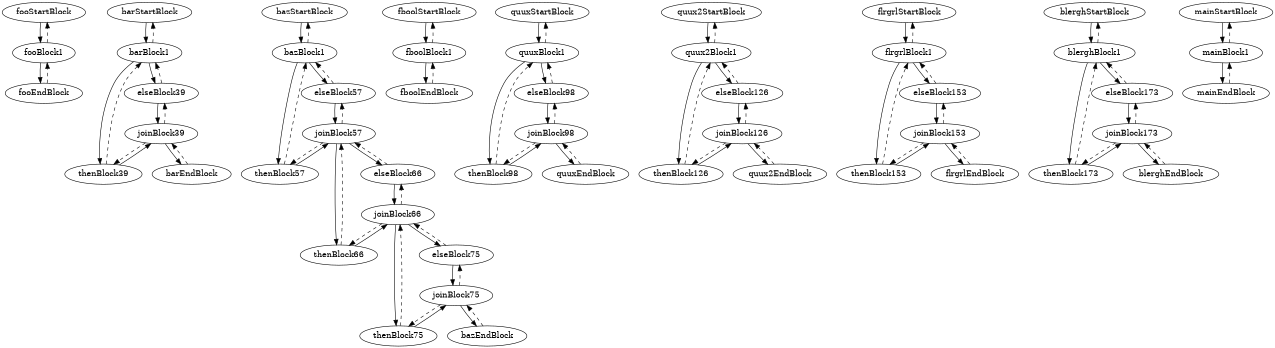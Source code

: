 digraph G {
size ="8.5,11";fooStartBlock -> fooBlock1
fooBlock1 -> fooEndBlock
fooBlock1 -> fooStartBlock [style=dashed]
fooEndBlock -> fooBlock1 [style=dashed]
barStartBlock -> barBlock1
barBlock1 -> thenBlock39
barBlock1 -> elseBlock39
barBlock1 -> barStartBlock [style=dashed]
thenBlock39 -> joinBlock39
thenBlock39 -> barBlock1 [style=dashed]
elseBlock39 -> joinBlock39
elseBlock39 -> barBlock1 [style=dashed]
joinBlock39 -> barEndBlock
joinBlock39 -> thenBlock39 [style=dashed]
joinBlock39 -> elseBlock39 [style=dashed]
barEndBlock -> joinBlock39 [style=dashed]
bazStartBlock -> bazBlock1
bazBlock1 -> thenBlock57
bazBlock1 -> elseBlock57
bazBlock1 -> bazStartBlock [style=dashed]
thenBlock57 -> joinBlock57
thenBlock57 -> bazBlock1 [style=dashed]
elseBlock57 -> joinBlock57
elseBlock57 -> bazBlock1 [style=dashed]
joinBlock57 -> thenBlock66
joinBlock57 -> elseBlock66
joinBlock57 -> thenBlock57 [style=dashed]
joinBlock57 -> elseBlock57 [style=dashed]
thenBlock66 -> joinBlock66
thenBlock66 -> joinBlock57 [style=dashed]
elseBlock66 -> joinBlock66
elseBlock66 -> joinBlock57 [style=dashed]
joinBlock66 -> thenBlock75
joinBlock66 -> elseBlock75
joinBlock66 -> thenBlock66 [style=dashed]
joinBlock66 -> elseBlock66 [style=dashed]
thenBlock75 -> joinBlock75
thenBlock75 -> joinBlock66 [style=dashed]
elseBlock75 -> joinBlock75
elseBlock75 -> joinBlock66 [style=dashed]
joinBlock75 -> bazEndBlock
joinBlock75 -> thenBlock75 [style=dashed]
joinBlock75 -> elseBlock75 [style=dashed]
bazEndBlock -> joinBlock75 [style=dashed]
fboolStartBlock -> fboolBlock1
fboolBlock1 -> fboolEndBlock
fboolBlock1 -> fboolStartBlock [style=dashed]
fboolEndBlock -> fboolBlock1 [style=dashed]
quuxStartBlock -> quuxBlock1
quuxBlock1 -> thenBlock98
quuxBlock1 -> elseBlock98
quuxBlock1 -> quuxStartBlock [style=dashed]
thenBlock98 -> joinBlock98
thenBlock98 -> quuxBlock1 [style=dashed]
elseBlock98 -> joinBlock98
elseBlock98 -> quuxBlock1 [style=dashed]
joinBlock98 -> quuxEndBlock
joinBlock98 -> thenBlock98 [style=dashed]
joinBlock98 -> elseBlock98 [style=dashed]
quuxEndBlock -> joinBlock98 [style=dashed]
quux2StartBlock -> quux2Block1
quux2Block1 -> thenBlock126
quux2Block1 -> elseBlock126
quux2Block1 -> quux2StartBlock [style=dashed]
thenBlock126 -> joinBlock126
thenBlock126 -> quux2Block1 [style=dashed]
elseBlock126 -> joinBlock126
elseBlock126 -> quux2Block1 [style=dashed]
joinBlock126 -> quux2EndBlock
joinBlock126 -> thenBlock126 [style=dashed]
joinBlock126 -> elseBlock126 [style=dashed]
quux2EndBlock -> joinBlock126 [style=dashed]
flrgrlStartBlock -> flrgrlBlock1
flrgrlBlock1 -> thenBlock153
flrgrlBlock1 -> elseBlock153
flrgrlBlock1 -> flrgrlStartBlock [style=dashed]
thenBlock153 -> joinBlock153
thenBlock153 -> flrgrlBlock1 [style=dashed]
elseBlock153 -> joinBlock153
elseBlock153 -> flrgrlBlock1 [style=dashed]
joinBlock153 -> flrgrlEndBlock
joinBlock153 -> thenBlock153 [style=dashed]
joinBlock153 -> elseBlock153 [style=dashed]
flrgrlEndBlock -> joinBlock153 [style=dashed]
blerghStartBlock -> blerghBlock1
blerghBlock1 -> thenBlock173
blerghBlock1 -> elseBlock173
blerghBlock1 -> blerghStartBlock [style=dashed]
thenBlock173 -> joinBlock173
thenBlock173 -> blerghBlock1 [style=dashed]
elseBlock173 -> joinBlock173
elseBlock173 -> blerghBlock1 [style=dashed]
joinBlock173 -> blerghEndBlock
joinBlock173 -> thenBlock173 [style=dashed]
joinBlock173 -> elseBlock173 [style=dashed]
blerghEndBlock -> joinBlock173 [style=dashed]
mainStartBlock -> mainBlock1
mainBlock1 -> mainEndBlock
mainBlock1 -> mainStartBlock [style=dashed]
mainEndBlock -> mainBlock1 [style=dashed]
}